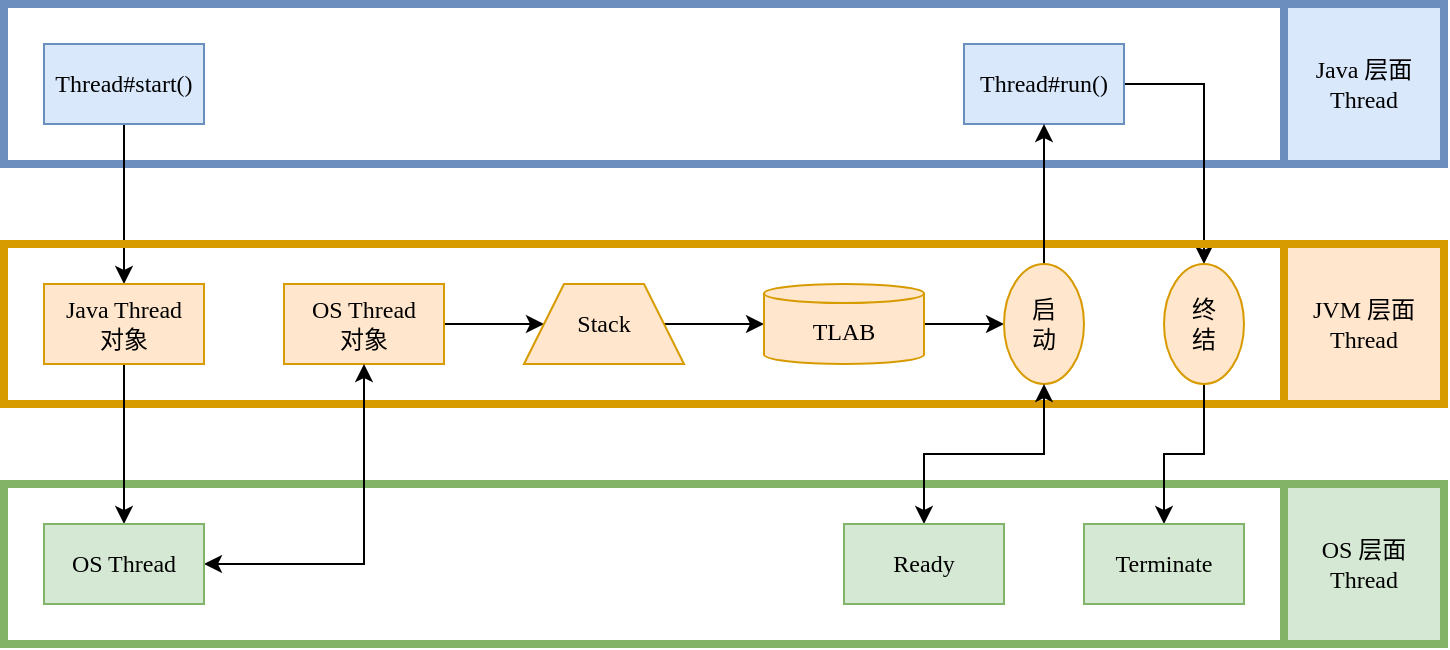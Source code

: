 <mxfile version="17.4.2" type="github">
  <diagram id="bJ92Hs5TZ8Z7czVXULVL" name="Page-1">
    <mxGraphModel dx="629" dy="924" grid="1" gridSize="10" guides="1" tooltips="1" connect="1" arrows="1" fold="1" page="1" pageScale="1" pageWidth="1169" pageHeight="1654" math="0" shadow="0">
      <root>
        <mxCell id="0" />
        <mxCell id="1" parent="0" />
        <mxCell id="5HvtsqjPbW2SA4gr3-XW-6" value="" style="rounded=0;whiteSpace=wrap;html=1;strokeColor=#6c8ebf;strokeWidth=4;fillColor=none;fontFamily=Comic Sans MS;" parent="1" vertex="1">
          <mxGeometry x="60" y="320" width="640" height="80" as="geometry" />
        </mxCell>
        <mxCell id="5HvtsqjPbW2SA4gr3-XW-21" style="edgeStyle=orthogonalEdgeStyle;rounded=0;orthogonalLoop=1;jettySize=auto;html=1;exitX=0.5;exitY=1;exitDx=0;exitDy=0;entryX=0.5;entryY=0;entryDx=0;entryDy=0;fontFamily=Comic Sans MS;" parent="1" source="5HvtsqjPbW2SA4gr3-XW-4" target="5HvtsqjPbW2SA4gr3-XW-9" edge="1">
          <mxGeometry relative="1" as="geometry" />
        </mxCell>
        <mxCell id="5HvtsqjPbW2SA4gr3-XW-4" value="Thread#start()" style="rounded=0;whiteSpace=wrap;html=1;strokeColor=#6c8ebf;strokeWidth=1;fillColor=#dae8fc;fontFamily=Comic Sans MS;" parent="1" vertex="1">
          <mxGeometry x="80" y="340" width="80" height="40" as="geometry" />
        </mxCell>
        <mxCell id="5HvtsqjPbW2SA4gr3-XW-29" style="edgeStyle=orthogonalEdgeStyle;rounded=0;orthogonalLoop=1;jettySize=auto;html=1;exitX=1;exitY=0.5;exitDx=0;exitDy=0;entryX=0.5;entryY=0;entryDx=0;entryDy=0;fontFamily=Comic Sans MS;" parent="1" source="5HvtsqjPbW2SA4gr3-XW-5" target="5HvtsqjPbW2SA4gr3-XW-15" edge="1">
          <mxGeometry relative="1" as="geometry" />
        </mxCell>
        <mxCell id="5HvtsqjPbW2SA4gr3-XW-5" value="Thread#run()" style="rounded=0;whiteSpace=wrap;html=1;strokeColor=#6c8ebf;strokeWidth=1;fillColor=#dae8fc;fontFamily=Comic Sans MS;" parent="1" vertex="1">
          <mxGeometry x="540" y="340" width="80" height="40" as="geometry" />
        </mxCell>
        <mxCell id="5HvtsqjPbW2SA4gr3-XW-7" value="" style="rounded=0;whiteSpace=wrap;html=1;strokeColor=#d79b00;strokeWidth=4;fillColor=none;fontFamily=Comic Sans MS;" parent="1" vertex="1">
          <mxGeometry x="60" y="440" width="640" height="80" as="geometry" />
        </mxCell>
        <mxCell id="5HvtsqjPbW2SA4gr3-XW-8" value="" style="rounded=0;whiteSpace=wrap;html=1;strokeColor=#82b366;strokeWidth=4;fillColor=none;fontFamily=Comic Sans MS;" parent="1" vertex="1">
          <mxGeometry x="60" y="560" width="640" height="80" as="geometry" />
        </mxCell>
        <mxCell id="5HvtsqjPbW2SA4gr3-XW-22" style="edgeStyle=orthogonalEdgeStyle;rounded=0;orthogonalLoop=1;jettySize=auto;html=1;exitX=0.5;exitY=1;exitDx=0;exitDy=0;entryX=0.5;entryY=0;entryDx=0;entryDy=0;fontFamily=Comic Sans MS;" parent="1" source="5HvtsqjPbW2SA4gr3-XW-9" target="5HvtsqjPbW2SA4gr3-XW-11" edge="1">
          <mxGeometry relative="1" as="geometry" />
        </mxCell>
        <mxCell id="5HvtsqjPbW2SA4gr3-XW-9" value="&lt;div&gt;Java Thread&lt;/div&gt;&lt;div&gt;对象&lt;br&gt;&lt;/div&gt;" style="rounded=0;whiteSpace=wrap;html=1;strokeColor=#d79b00;strokeWidth=1;fillColor=#ffe6cc;fontFamily=Comic Sans MS;" parent="1" vertex="1">
          <mxGeometry x="80" y="460" width="80" height="40" as="geometry" />
        </mxCell>
        <mxCell id="5HvtsqjPbW2SA4gr3-XW-24" style="edgeStyle=orthogonalEdgeStyle;rounded=0;orthogonalLoop=1;jettySize=auto;html=1;exitX=1;exitY=0.5;exitDx=0;exitDy=0;entryX=0;entryY=0.5;entryDx=0;entryDy=0;fontFamily=Comic Sans MS;" parent="1" source="5HvtsqjPbW2SA4gr3-XW-10" target="5HvtsqjPbW2SA4gr3-XW-12" edge="1">
          <mxGeometry relative="1" as="geometry" />
        </mxCell>
        <mxCell id="5HvtsqjPbW2SA4gr3-XW-10" value="&lt;div&gt;OS Thread&lt;/div&gt;&lt;div&gt;对象&lt;br&gt;&lt;/div&gt;" style="rounded=0;whiteSpace=wrap;html=1;strokeColor=#d79b00;strokeWidth=1;fillColor=#ffe6cc;fontFamily=Comic Sans MS;" parent="1" vertex="1">
          <mxGeometry x="200" y="460" width="80" height="40" as="geometry" />
        </mxCell>
        <mxCell id="5HvtsqjPbW2SA4gr3-XW-23" style="edgeStyle=orthogonalEdgeStyle;rounded=0;orthogonalLoop=1;jettySize=auto;html=1;exitX=1;exitY=0.5;exitDx=0;exitDy=0;entryX=0.5;entryY=1;entryDx=0;entryDy=0;fontFamily=Comic Sans MS;startArrow=classic;startFill=1;" parent="1" source="5HvtsqjPbW2SA4gr3-XW-11" target="5HvtsqjPbW2SA4gr3-XW-10" edge="1">
          <mxGeometry relative="1" as="geometry" />
        </mxCell>
        <mxCell id="5HvtsqjPbW2SA4gr3-XW-11" value="OS Thread" style="rounded=0;whiteSpace=wrap;html=1;strokeColor=#82b366;strokeWidth=1;fillColor=#d5e8d4;fontFamily=Comic Sans MS;" parent="1" vertex="1">
          <mxGeometry x="80" y="580" width="80" height="40" as="geometry" />
        </mxCell>
        <mxCell id="5HvtsqjPbW2SA4gr3-XW-25" style="edgeStyle=orthogonalEdgeStyle;rounded=0;orthogonalLoop=1;jettySize=auto;html=1;exitX=1;exitY=0.5;exitDx=0;exitDy=0;entryX=0;entryY=0.5;entryDx=0;entryDy=0;entryPerimeter=0;fontFamily=Comic Sans MS;" parent="1" source="5HvtsqjPbW2SA4gr3-XW-12" target="5HvtsqjPbW2SA4gr3-XW-13" edge="1">
          <mxGeometry relative="1" as="geometry" />
        </mxCell>
        <mxCell id="5HvtsqjPbW2SA4gr3-XW-12" value="Stack" style="shape=trapezoid;perimeter=trapezoidPerimeter;whiteSpace=wrap;html=1;fixedSize=1;strokeColor=#d79b00;strokeWidth=1;fillColor=#ffe6cc;fontFamily=Comic Sans MS;" parent="1" vertex="1">
          <mxGeometry x="320" y="460" width="80" height="40" as="geometry" />
        </mxCell>
        <mxCell id="5HvtsqjPbW2SA4gr3-XW-26" style="edgeStyle=orthogonalEdgeStyle;rounded=0;orthogonalLoop=1;jettySize=auto;html=1;exitX=1;exitY=0.5;exitDx=0;exitDy=0;exitPerimeter=0;entryX=0;entryY=0.5;entryDx=0;entryDy=0;fontFamily=Comic Sans MS;" parent="1" source="5HvtsqjPbW2SA4gr3-XW-13" target="5HvtsqjPbW2SA4gr3-XW-14" edge="1">
          <mxGeometry relative="1" as="geometry" />
        </mxCell>
        <mxCell id="5HvtsqjPbW2SA4gr3-XW-13" value="TLAB" style="shape=cylinder3;whiteSpace=wrap;html=1;boundedLbl=1;backgroundOutline=1;size=4.759;strokeColor=#d79b00;strokeWidth=1;fillColor=#ffe6cc;fontFamily=Comic Sans MS;" parent="1" vertex="1">
          <mxGeometry x="440" y="460" width="80" height="40" as="geometry" />
        </mxCell>
        <mxCell id="5HvtsqjPbW2SA4gr3-XW-28" style="edgeStyle=orthogonalEdgeStyle;rounded=0;orthogonalLoop=1;jettySize=auto;html=1;exitX=0.5;exitY=0;exitDx=0;exitDy=0;entryX=0.5;entryY=1;entryDx=0;entryDy=0;fontFamily=Comic Sans MS;" parent="1" source="5HvtsqjPbW2SA4gr3-XW-14" target="5HvtsqjPbW2SA4gr3-XW-5" edge="1">
          <mxGeometry relative="1" as="geometry" />
        </mxCell>
        <mxCell id="5HvtsqjPbW2SA4gr3-XW-14" value="&lt;div&gt;启&lt;/div&gt;&lt;div&gt;动&lt;/div&gt;" style="ellipse;whiteSpace=wrap;html=1;strokeColor=#d79b00;strokeWidth=1;fillColor=#ffe6cc;fontFamily=Comic Sans MS;" parent="1" vertex="1">
          <mxGeometry x="560" y="450" width="40" height="60" as="geometry" />
        </mxCell>
        <mxCell id="5HvtsqjPbW2SA4gr3-XW-30" style="edgeStyle=orthogonalEdgeStyle;rounded=0;orthogonalLoop=1;jettySize=auto;html=1;exitX=0.5;exitY=1;exitDx=0;exitDy=0;entryX=0.5;entryY=0;entryDx=0;entryDy=0;fontFamily=Comic Sans MS;" parent="1" source="5HvtsqjPbW2SA4gr3-XW-15" target="5HvtsqjPbW2SA4gr3-XW-17" edge="1">
          <mxGeometry relative="1" as="geometry" />
        </mxCell>
        <mxCell id="5HvtsqjPbW2SA4gr3-XW-15" value="&lt;div&gt;终&lt;/div&gt;&lt;div&gt;结&lt;/div&gt;" style="ellipse;whiteSpace=wrap;html=1;strokeColor=#d79b00;strokeWidth=1;fillColor=#ffe6cc;fontFamily=Comic Sans MS;" parent="1" vertex="1">
          <mxGeometry x="640" y="450" width="40" height="60" as="geometry" />
        </mxCell>
        <mxCell id="5HvtsqjPbW2SA4gr3-XW-27" style="edgeStyle=orthogonalEdgeStyle;rounded=0;orthogonalLoop=1;jettySize=auto;html=1;exitX=0.5;exitY=0;exitDx=0;exitDy=0;entryX=0.5;entryY=1;entryDx=0;entryDy=0;fontFamily=Comic Sans MS;startArrow=classic;startFill=1;" parent="1" source="5HvtsqjPbW2SA4gr3-XW-16" target="5HvtsqjPbW2SA4gr3-XW-14" edge="1">
          <mxGeometry relative="1" as="geometry" />
        </mxCell>
        <mxCell id="5HvtsqjPbW2SA4gr3-XW-16" value="Ready" style="rounded=0;whiteSpace=wrap;html=1;strokeColor=#82b366;strokeWidth=1;fillColor=#d5e8d4;fontFamily=Comic Sans MS;" parent="1" vertex="1">
          <mxGeometry x="480" y="580" width="80" height="40" as="geometry" />
        </mxCell>
        <mxCell id="5HvtsqjPbW2SA4gr3-XW-17" value="Terminate" style="rounded=0;whiteSpace=wrap;html=1;strokeColor=#82b366;strokeWidth=1;fillColor=#d5e8d4;fontFamily=Comic Sans MS;" parent="1" vertex="1">
          <mxGeometry x="600" y="580" width="80" height="40" as="geometry" />
        </mxCell>
        <mxCell id="5HvtsqjPbW2SA4gr3-XW-18" value="&lt;div&gt;Java 层面&lt;/div&gt;Thread" style="text;html=1;strokeColor=#6c8ebf;fillColor=#dae8fc;align=center;verticalAlign=middle;whiteSpace=wrap;rounded=0;strokeWidth=4;fontFamily=Comic Sans MS;" parent="1" vertex="1">
          <mxGeometry x="700" y="320" width="80" height="80" as="geometry" />
        </mxCell>
        <mxCell id="5HvtsqjPbW2SA4gr3-XW-19" value="&lt;div&gt;JVM 层面&lt;/div&gt;Thread" style="text;html=1;strokeColor=#d79b00;fillColor=#ffe6cc;align=center;verticalAlign=middle;whiteSpace=wrap;rounded=0;strokeWidth=4;fontFamily=Comic Sans MS;" parent="1" vertex="1">
          <mxGeometry x="700" y="440" width="80" height="80" as="geometry" />
        </mxCell>
        <mxCell id="5HvtsqjPbW2SA4gr3-XW-20" value="&lt;div&gt;OS 层面&lt;/div&gt;Thread" style="text;html=1;strokeColor=#82b366;fillColor=#d5e8d4;align=center;verticalAlign=middle;whiteSpace=wrap;rounded=0;strokeWidth=4;fontFamily=Comic Sans MS;" parent="1" vertex="1">
          <mxGeometry x="700" y="560" width="80" height="80" as="geometry" />
        </mxCell>
      </root>
    </mxGraphModel>
  </diagram>
</mxfile>
